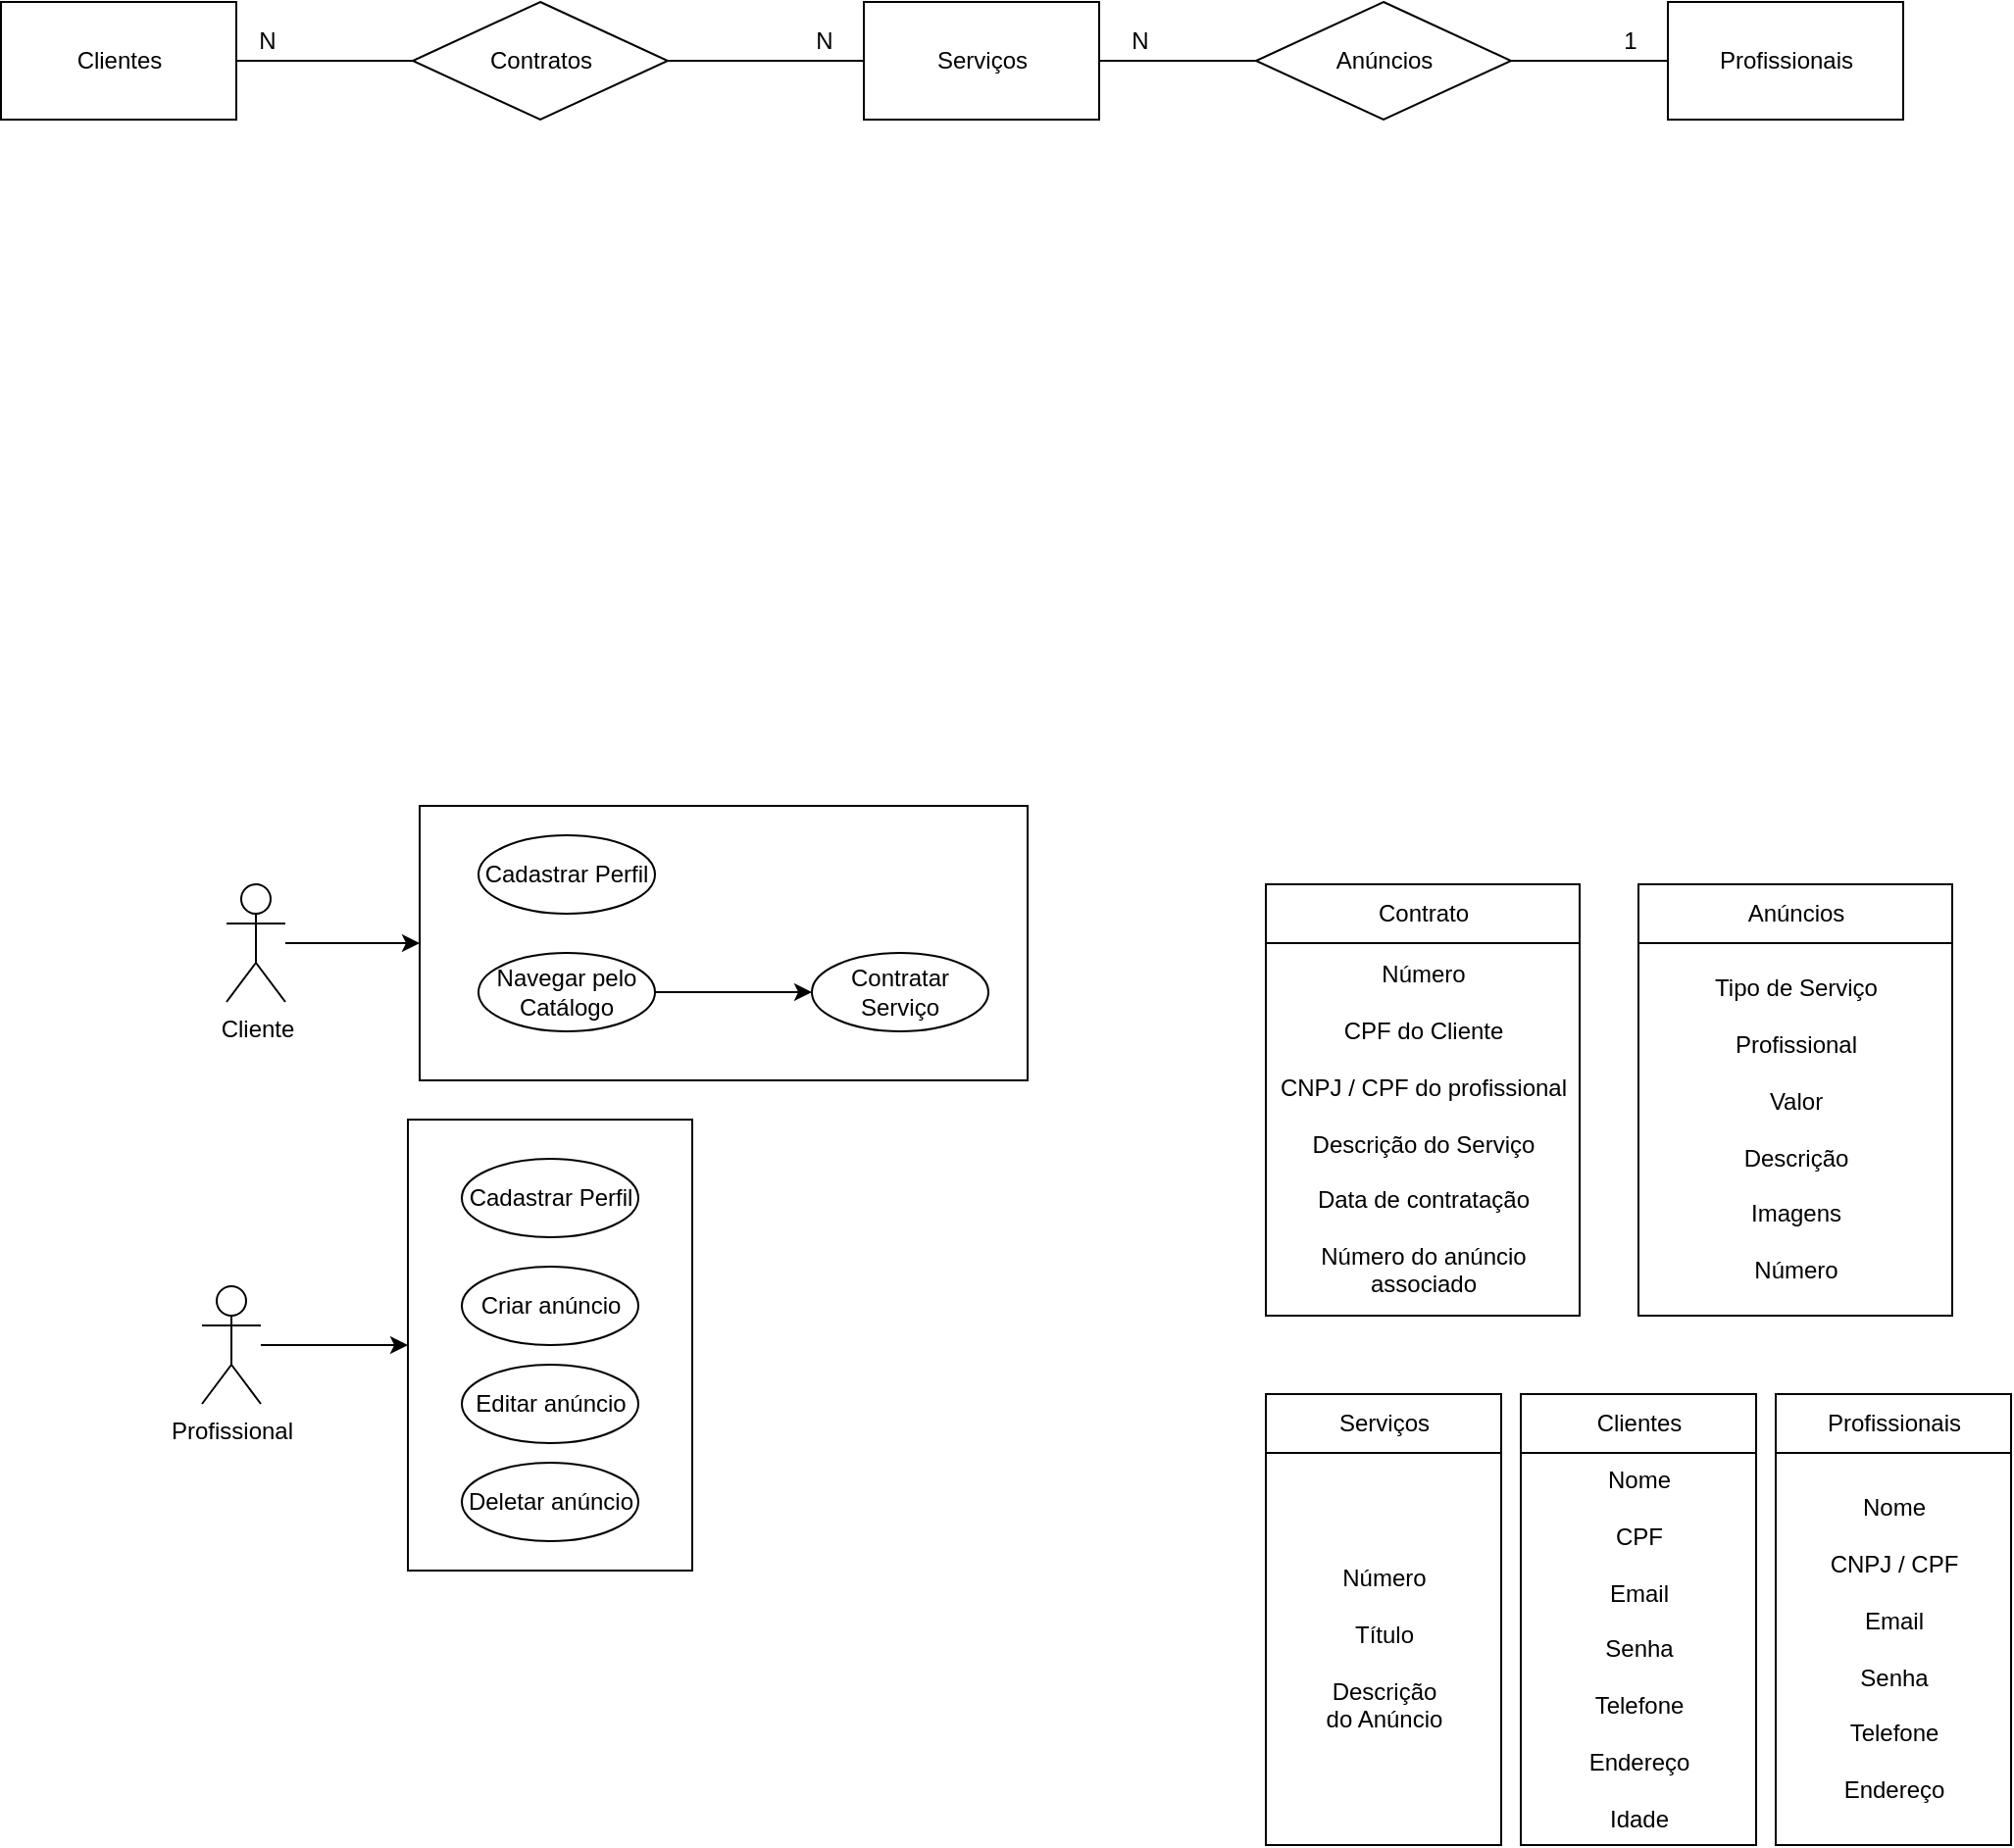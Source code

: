 <mxfile version="14.7.0" type="github">
  <diagram id="R2lEEEUBdFMjLlhIrx00" name="Page-1">
    <mxGraphModel dx="1130" dy="587" grid="1" gridSize="10" guides="1" tooltips="1" connect="1" arrows="1" fold="1" page="1" pageScale="1" pageWidth="850" pageHeight="1100" math="0" shadow="0" extFonts="Permanent Marker^https://fonts.googleapis.com/css?family=Permanent+Marker">
      <root>
        <mxCell id="0" />
        <mxCell id="1" parent="0" />
        <mxCell id="p4ERvbXsHTG7cm4Axw8z-1" value="Serviços" style="rounded=0;whiteSpace=wrap;html=1;" parent="1" vertex="1">
          <mxGeometry x="607.5" y="300" width="120" height="60" as="geometry" />
        </mxCell>
        <mxCell id="p4ERvbXsHTG7cm4Axw8z-2" value="Profissionais" style="rounded=0;whiteSpace=wrap;html=1;" parent="1" vertex="1">
          <mxGeometry x="1017.5" y="300" width="120" height="60" as="geometry" />
        </mxCell>
        <mxCell id="p4ERvbXsHTG7cm4Axw8z-4" value="" style="endArrow=none;html=1;exitX=1;exitY=0.5;exitDx=0;exitDy=0;entryX=0;entryY=0.5;entryDx=0;entryDy=0;" parent="1" source="p4ERvbXsHTG7cm4Axw8z-1" target="p4ERvbXsHTG7cm4Axw8z-5" edge="1">
          <mxGeometry width="50" height="50" relative="1" as="geometry">
            <mxPoint x="767.5" y="410" as="sourcePoint" />
            <mxPoint x="817.5" y="360" as="targetPoint" />
          </mxGeometry>
        </mxCell>
        <mxCell id="p4ERvbXsHTG7cm4Axw8z-5" value="Anúncios" style="rhombus;whiteSpace=wrap;html=1;" parent="1" vertex="1">
          <mxGeometry x="807.5" y="300" width="130" height="60" as="geometry" />
        </mxCell>
        <mxCell id="p4ERvbXsHTG7cm4Axw8z-6" value="" style="endArrow=none;html=1;exitX=1;exitY=0.5;exitDx=0;exitDy=0;entryX=0;entryY=0.5;entryDx=0;entryDy=0;" parent="1" source="p4ERvbXsHTG7cm4Axw8z-5" target="p4ERvbXsHTG7cm4Axw8z-2" edge="1">
          <mxGeometry width="50" height="50" relative="1" as="geometry">
            <mxPoint x="977.5" y="329.5" as="sourcePoint" />
            <mxPoint x="1137.5" y="330" as="targetPoint" />
          </mxGeometry>
        </mxCell>
        <mxCell id="p4ERvbXsHTG7cm4Axw8z-7" value="N" style="text;html=1;align=center;verticalAlign=middle;resizable=0;points=[];autosize=1;strokeColor=none;" parent="1" vertex="1">
          <mxGeometry x="737.5" y="310" width="20" height="20" as="geometry" />
        </mxCell>
        <mxCell id="p4ERvbXsHTG7cm4Axw8z-8" value="1" style="text;html=1;align=center;verticalAlign=middle;resizable=0;points=[];autosize=1;strokeColor=none;" parent="1" vertex="1">
          <mxGeometry x="987.5" y="310" width="20" height="20" as="geometry" />
        </mxCell>
        <mxCell id="p4ERvbXsHTG7cm4Axw8z-21" value="" style="endArrow=none;html=1;exitX=1;exitY=0.5;exitDx=0;exitDy=0;entryX=0;entryY=0.5;entryDx=0;entryDy=0;" parent="1" source="p4ERvbXsHTG7cm4Axw8z-24" target="p4ERvbXsHTG7cm4Axw8z-22" edge="1">
          <mxGeometry width="50" height="50" relative="1" as="geometry">
            <mxPoint x="177.5" y="330" as="sourcePoint" />
            <mxPoint x="287.5" y="360" as="targetPoint" />
          </mxGeometry>
        </mxCell>
        <mxCell id="p4ERvbXsHTG7cm4Axw8z-22" value="Contratos" style="rhombus;whiteSpace=wrap;html=1;" parent="1" vertex="1">
          <mxGeometry x="377.5" y="300" width="130" height="60" as="geometry" />
        </mxCell>
        <mxCell id="p4ERvbXsHTG7cm4Axw8z-23" value="" style="endArrow=none;html=1;exitX=1;exitY=0.5;exitDx=0;exitDy=0;entryX=0;entryY=0.5;entryDx=0;entryDy=0;" parent="1" source="p4ERvbXsHTG7cm4Axw8z-22" target="p4ERvbXsHTG7cm4Axw8z-1" edge="1">
          <mxGeometry width="50" height="50" relative="1" as="geometry">
            <mxPoint x="447.5" y="329.5" as="sourcePoint" />
            <mxPoint x="517.5" y="330" as="targetPoint" />
          </mxGeometry>
        </mxCell>
        <mxCell id="p4ERvbXsHTG7cm4Axw8z-24" value="Clientes" style="rounded=0;whiteSpace=wrap;html=1;" parent="1" vertex="1">
          <mxGeometry x="167.5" y="300" width="120" height="60" as="geometry" />
        </mxCell>
        <mxCell id="p4ERvbXsHTG7cm4Axw8z-25" value="N" style="text;html=1;align=center;verticalAlign=middle;resizable=0;points=[];autosize=1;strokeColor=none;" parent="1" vertex="1">
          <mxGeometry x="576.5" y="310" width="20" height="20" as="geometry" />
        </mxCell>
        <mxCell id="p4ERvbXsHTG7cm4Axw8z-26" value="N" style="text;html=1;align=center;verticalAlign=middle;resizable=0;points=[];autosize=1;strokeColor=none;" parent="1" vertex="1">
          <mxGeometry x="292.5" y="310" width="20" height="20" as="geometry" />
        </mxCell>
        <mxCell id="XRZznrKzAOSAzf4vZoPy-2" value="Clientes" style="rounded=0;whiteSpace=wrap;html=1;" parent="1" vertex="1">
          <mxGeometry x="942.5" y="1010" width="120" height="30" as="geometry" />
        </mxCell>
        <mxCell id="XRZznrKzAOSAzf4vZoPy-3" style="edgeStyle=orthogonalEdgeStyle;rounded=0;orthogonalLoop=1;jettySize=auto;html=1;exitX=0.5;exitY=1;exitDx=0;exitDy=0;" parent="1" source="XRZznrKzAOSAzf4vZoPy-2" target="XRZznrKzAOSAzf4vZoPy-2" edge="1">
          <mxGeometry relative="1" as="geometry" />
        </mxCell>
        <mxCell id="XRZznrKzAOSAzf4vZoPy-4" value="Nome&lt;br&gt;&lt;br&gt;CPF&lt;br&gt;&lt;br&gt;Email&lt;br&gt;&lt;br&gt;Senha&lt;br&gt;&lt;br&gt;Telefone&lt;br&gt;&lt;br&gt;Endereço&lt;br&gt;&lt;br&gt;Idade" style="rounded=0;whiteSpace=wrap;html=1;" parent="1" vertex="1">
          <mxGeometry x="942.5" y="1040" width="120" height="200" as="geometry" />
        </mxCell>
        <mxCell id="XRZznrKzAOSAzf4vZoPy-5" value="Profissionais" style="rounded=0;whiteSpace=wrap;html=1;" parent="1" vertex="1">
          <mxGeometry x="1072.5" y="1010" width="120" height="30" as="geometry" />
        </mxCell>
        <mxCell id="XRZznrKzAOSAzf4vZoPy-6" value="Nome&lt;br&gt;&lt;br&gt;CNPJ / CPF&lt;br&gt;&lt;br&gt;Email&lt;br&gt;&lt;br&gt;Senha&lt;br&gt;&lt;br&gt;Telefone&lt;br&gt;&lt;br&gt;Endereço" style="rounded=0;whiteSpace=wrap;html=1;" parent="1" vertex="1">
          <mxGeometry x="1072.5" y="1040" width="120" height="200" as="geometry" />
        </mxCell>
        <mxCell id="XRZznrKzAOSAzf4vZoPy-7" value="Serviços" style="rounded=0;whiteSpace=wrap;html=1;" parent="1" vertex="1">
          <mxGeometry x="812.5" y="1010" width="120" height="30" as="geometry" />
        </mxCell>
        <mxCell id="XRZznrKzAOSAzf4vZoPy-8" style="edgeStyle=orthogonalEdgeStyle;rounded=0;orthogonalLoop=1;jettySize=auto;html=1;exitX=0.5;exitY=1;exitDx=0;exitDy=0;" parent="1" source="XRZznrKzAOSAzf4vZoPy-7" target="XRZznrKzAOSAzf4vZoPy-7" edge="1">
          <mxGeometry relative="1" as="geometry" />
        </mxCell>
        <mxCell id="XRZznrKzAOSAzf4vZoPy-9" value="Número&lt;br&gt;&lt;br&gt;Título&lt;br&gt;&lt;br&gt;Descrição &lt;br&gt;do Anúncio" style="rounded=0;whiteSpace=wrap;html=1;" parent="1" vertex="1">
          <mxGeometry x="812.5" y="1040" width="120" height="200" as="geometry" />
        </mxCell>
        <mxCell id="XRZznrKzAOSAzf4vZoPy-16" value="" style="edgeStyle=orthogonalEdgeStyle;rounded=0;orthogonalLoop=1;jettySize=auto;html=1;" parent="1" source="XRZznrKzAOSAzf4vZoPy-17" target="XRZznrKzAOSAzf4vZoPy-18" edge="1">
          <mxGeometry relative="1" as="geometry" />
        </mxCell>
        <mxCell id="XRZznrKzAOSAzf4vZoPy-17" value="Profissional" style="shape=umlActor;verticalLabelPosition=bottom;verticalAlign=top;html=1;outlineConnect=0;" parent="1" vertex="1">
          <mxGeometry x="270" y="955" width="30" height="60" as="geometry" />
        </mxCell>
        <mxCell id="XRZznrKzAOSAzf4vZoPy-18" value="" style="rounded=0;whiteSpace=wrap;html=1;" parent="1" vertex="1">
          <mxGeometry x="375" y="870" width="145" height="230" as="geometry" />
        </mxCell>
        <mxCell id="XRZznrKzAOSAzf4vZoPy-19" value="Cadastrar Perfil" style="ellipse;whiteSpace=wrap;html=1;" parent="1" vertex="1">
          <mxGeometry x="402.5" y="890" width="90" height="40" as="geometry" />
        </mxCell>
        <mxCell id="XRZznrKzAOSAzf4vZoPy-20" value="Criar anúncio" style="ellipse;whiteSpace=wrap;html=1;" parent="1" vertex="1">
          <mxGeometry x="402.5" y="945" width="90" height="40" as="geometry" />
        </mxCell>
        <mxCell id="XRZznrKzAOSAzf4vZoPy-21" value="Deletar anúncio" style="ellipse;whiteSpace=wrap;html=1;" parent="1" vertex="1">
          <mxGeometry x="402.5" y="1045" width="90" height="40" as="geometry" />
        </mxCell>
        <mxCell id="XRZznrKzAOSAzf4vZoPy-22" value="Editar anúncio" style="ellipse;whiteSpace=wrap;html=1;" parent="1" vertex="1">
          <mxGeometry x="402.5" y="995" width="90" height="40" as="geometry" />
        </mxCell>
        <mxCell id="XRZznrKzAOSAzf4vZoPy-23" value="" style="edgeStyle=orthogonalEdgeStyle;rounded=0;orthogonalLoop=1;jettySize=auto;html=1;" parent="1" source="XRZznrKzAOSAzf4vZoPy-24" target="XRZznrKzAOSAzf4vZoPy-25" edge="1">
          <mxGeometry relative="1" as="geometry" />
        </mxCell>
        <mxCell id="XRZznrKzAOSAzf4vZoPy-24" value="Cliente" style="shape=umlActor;verticalLabelPosition=bottom;verticalAlign=top;html=1;outlineConnect=0;" parent="1" vertex="1">
          <mxGeometry x="282.5" y="750" width="30" height="60" as="geometry" />
        </mxCell>
        <mxCell id="XRZznrKzAOSAzf4vZoPy-25" value="" style="rounded=0;whiteSpace=wrap;html=1;" parent="1" vertex="1">
          <mxGeometry x="381" y="710" width="310" height="140" as="geometry" />
        </mxCell>
        <mxCell id="XRZznrKzAOSAzf4vZoPy-26" value="Cadastrar Perfil" style="ellipse;whiteSpace=wrap;html=1;" parent="1" vertex="1">
          <mxGeometry x="411" y="725" width="90" height="40" as="geometry" />
        </mxCell>
        <mxCell id="XRZznrKzAOSAzf4vZoPy-27" value="" style="edgeStyle=orthogonalEdgeStyle;rounded=0;orthogonalLoop=1;jettySize=auto;html=1;" parent="1" source="XRZznrKzAOSAzf4vZoPy-28" target="XRZznrKzAOSAzf4vZoPy-29" edge="1">
          <mxGeometry relative="1" as="geometry" />
        </mxCell>
        <mxCell id="XRZznrKzAOSAzf4vZoPy-28" value="Navegar pelo Catálogo" style="ellipse;whiteSpace=wrap;html=1;" parent="1" vertex="1">
          <mxGeometry x="411" y="785" width="90" height="40" as="geometry" />
        </mxCell>
        <mxCell id="XRZznrKzAOSAzf4vZoPy-29" value="Contratar&lt;br&gt;Serviço" style="ellipse;whiteSpace=wrap;html=1;" parent="1" vertex="1">
          <mxGeometry x="581" y="785" width="90" height="40" as="geometry" />
        </mxCell>
        <mxCell id="XRZznrKzAOSAzf4vZoPy-44" style="edgeStyle=orthogonalEdgeStyle;rounded=0;orthogonalLoop=1;jettySize=auto;html=1;exitX=0.5;exitY=1;exitDx=0;exitDy=0;" parent="1" edge="1">
          <mxGeometry relative="1" as="geometry">
            <mxPoint x="1132.5" y="780" as="sourcePoint" />
            <mxPoint x="1132.5" y="780" as="targetPoint" />
          </mxGeometry>
        </mxCell>
        <mxCell id="XRZznrKzAOSAzf4vZoPy-45" value="Anúncios" style="rounded=0;whiteSpace=wrap;html=1;" parent="1" vertex="1">
          <mxGeometry x="1002.5" y="750" width="160" height="30" as="geometry" />
        </mxCell>
        <mxCell id="XRZznrKzAOSAzf4vZoPy-46" style="edgeStyle=orthogonalEdgeStyle;rounded=0;orthogonalLoop=1;jettySize=auto;html=1;exitX=0.5;exitY=1;exitDx=0;exitDy=0;" parent="1" source="XRZznrKzAOSAzf4vZoPy-45" target="XRZznrKzAOSAzf4vZoPy-45" edge="1">
          <mxGeometry relative="1" as="geometry" />
        </mxCell>
        <mxCell id="XRZznrKzAOSAzf4vZoPy-47" value="Tipo de Serviço&lt;br&gt;&lt;br&gt;Profissional&lt;br&gt;&lt;br&gt;Valor&lt;br&gt;&lt;br&gt;Descrição&lt;br&gt;&lt;br&gt;Imagens&lt;br&gt;&lt;br&gt;Número" style="rounded=0;whiteSpace=wrap;html=1;" parent="1" vertex="1">
          <mxGeometry x="1002.5" y="780" width="160" height="190" as="geometry" />
        </mxCell>
        <mxCell id="XRZznrKzAOSAzf4vZoPy-48" value="Contrato" style="rounded=0;whiteSpace=wrap;html=1;" parent="1" vertex="1">
          <mxGeometry x="812.5" y="750" width="160" height="30" as="geometry" />
        </mxCell>
        <mxCell id="XRZznrKzAOSAzf4vZoPy-49" value="Número&lt;br&gt;&lt;br&gt;CPF do Cliente&lt;br&gt;&lt;br&gt;CNPJ / CPF do profissional&lt;br&gt;&lt;br&gt;Descrição do Serviço&lt;br&gt;&lt;br&gt;Data de contratação&lt;br&gt;&lt;br&gt;Número do anúncio associado" style="rounded=0;whiteSpace=wrap;html=1;" parent="1" vertex="1">
          <mxGeometry x="812.5" y="780" width="160" height="190" as="geometry" />
        </mxCell>
      </root>
    </mxGraphModel>
  </diagram>
</mxfile>
